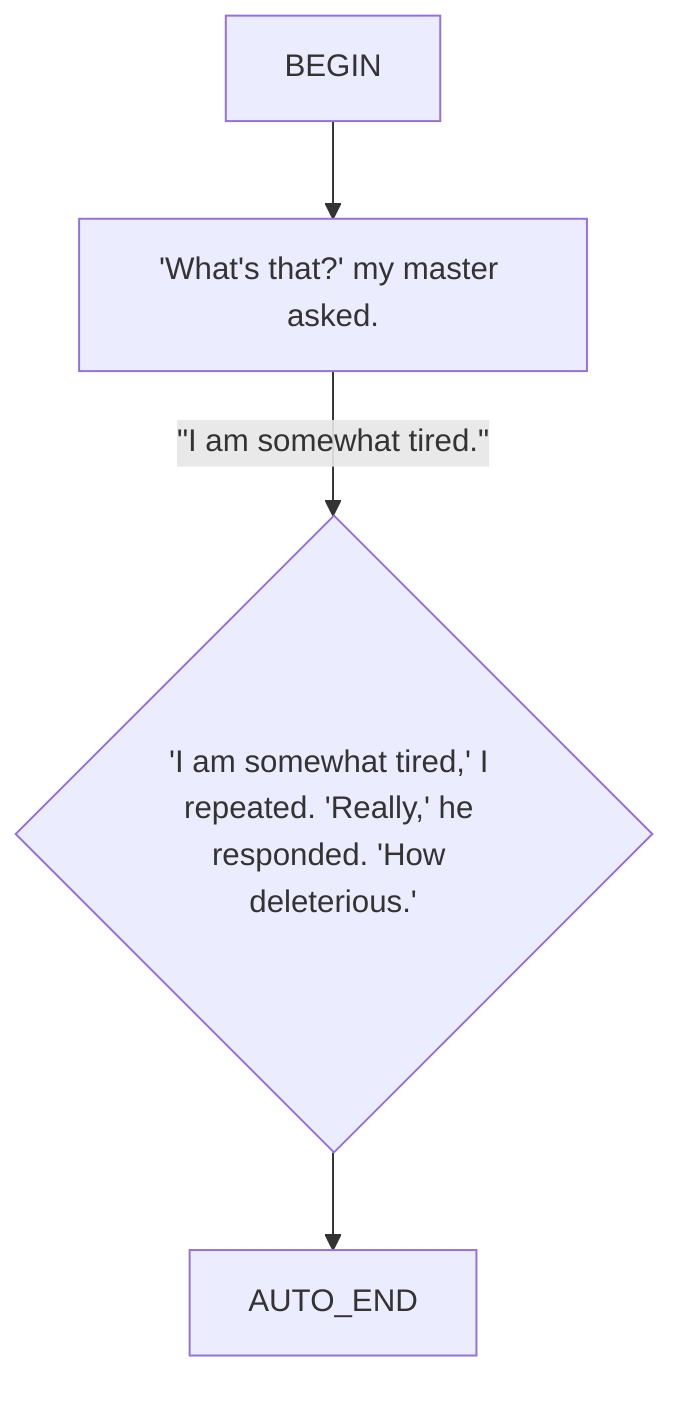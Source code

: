 flowchart TD
    B["'What's that?' my master asked."]
    E{"'I am somewhat tired,' I repeated. 'Really,' he responded. 'How deleterious.'"}
    B -->|&quot;I am somewhat tired.&quot;| E
    BEGIN --> B
    E --> AUTO_END